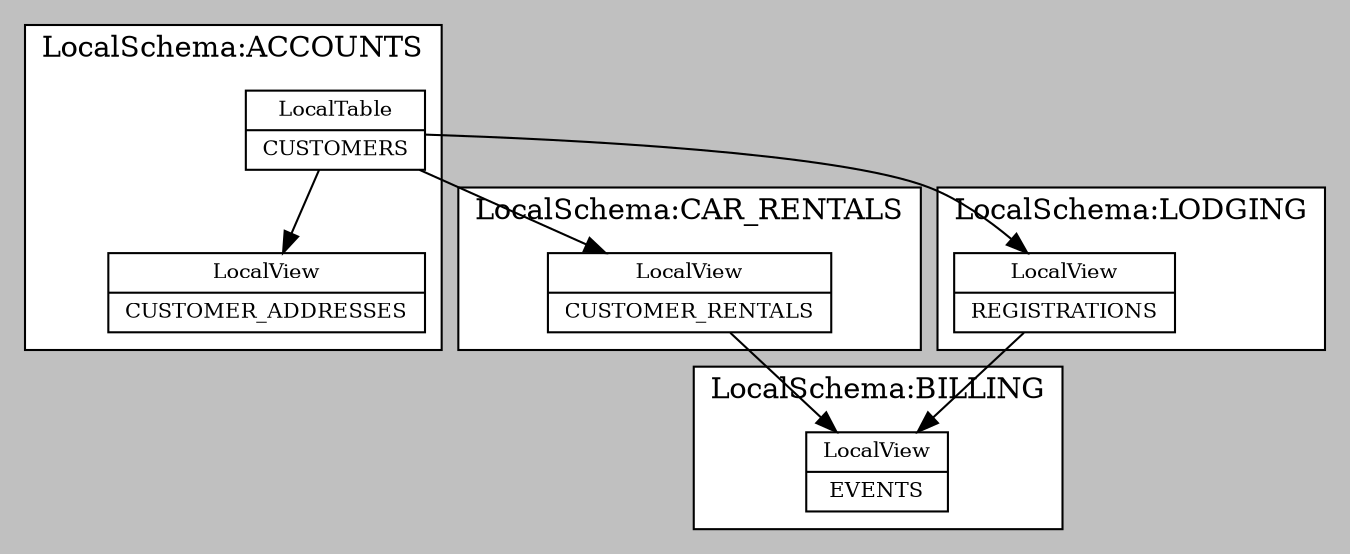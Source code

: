 digraph G {
    graph [bgcolor=gray]
    node [shape=record, style=filled, fillcolor=white, fontsize=10.0]
    edge [fontsize=10.0]
    subgraph cluster22678319 {
        bgcolor=white;
        label="LocalSchema:ACCOUNTS";
        9720825[label="{LocalTable|CUSTOMERS}"];
        1378281[label="{LocalView|CUSTOMER_ADDRESSES}"];
    }
    subgraph cluster12216475 {
        bgcolor=white;
        label="LocalSchema:CAR_RENTALS";
        2729163[label="{LocalView|CUSTOMER_RENTALS}"];
    }
    subgraph cluster149512 {
        bgcolor=white;
        label="LocalSchema:LODGING";
        29825469[label="{LocalView|REGISTRATIONS}"];
    }
    subgraph cluster7003845 {
        bgcolor=white;
        label="LocalSchema:BILLING";
        4689432[label="{LocalView|EVENTS}"];
    }
    9720825->1378281[];
    9720825->2729163[];
    9720825->29825469[];
    2729163->4689432[];
    29825469->4689432[];
}
